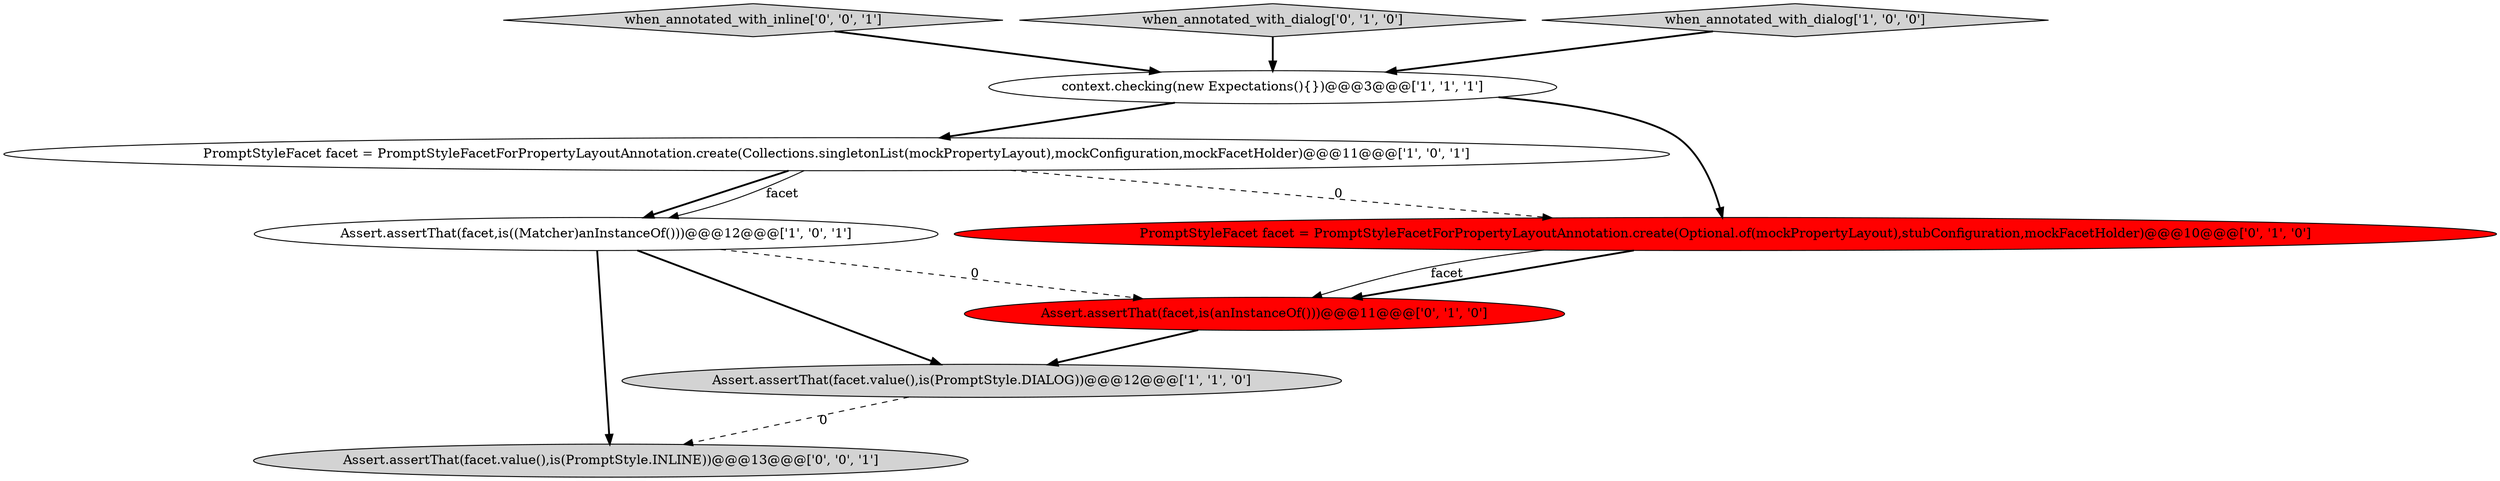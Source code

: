 digraph {
9 [style = filled, label = "Assert.assertThat(facet.value(),is(PromptStyle.INLINE))@@@13@@@['0', '0', '1']", fillcolor = lightgray, shape = ellipse image = "AAA0AAABBB3BBB"];
7 [style = filled, label = "Assert.assertThat(facet,is(anInstanceOf()))@@@11@@@['0', '1', '0']", fillcolor = red, shape = ellipse image = "AAA1AAABBB2BBB"];
8 [style = filled, label = "when_annotated_with_inline['0', '0', '1']", fillcolor = lightgray, shape = diamond image = "AAA0AAABBB3BBB"];
1 [style = filled, label = "PromptStyleFacet facet = PromptStyleFacetForPropertyLayoutAnnotation.create(Collections.singletonList(mockPropertyLayout),mockConfiguration,mockFacetHolder)@@@11@@@['1', '0', '1']", fillcolor = white, shape = ellipse image = "AAA0AAABBB1BBB"];
0 [style = filled, label = "Assert.assertThat(facet.value(),is(PromptStyle.DIALOG))@@@12@@@['1', '1', '0']", fillcolor = lightgray, shape = ellipse image = "AAA0AAABBB1BBB"];
5 [style = filled, label = "when_annotated_with_dialog['0', '1', '0']", fillcolor = lightgray, shape = diamond image = "AAA0AAABBB2BBB"];
6 [style = filled, label = "PromptStyleFacet facet = PromptStyleFacetForPropertyLayoutAnnotation.create(Optional.of(mockPropertyLayout),stubConfiguration,mockFacetHolder)@@@10@@@['0', '1', '0']", fillcolor = red, shape = ellipse image = "AAA1AAABBB2BBB"];
4 [style = filled, label = "when_annotated_with_dialog['1', '0', '0']", fillcolor = lightgray, shape = diamond image = "AAA0AAABBB1BBB"];
2 [style = filled, label = "context.checking(new Expectations(){})@@@3@@@['1', '1', '1']", fillcolor = white, shape = ellipse image = "AAA0AAABBB1BBB"];
3 [style = filled, label = "Assert.assertThat(facet,is((Matcher)anInstanceOf()))@@@12@@@['1', '0', '1']", fillcolor = white, shape = ellipse image = "AAA0AAABBB1BBB"];
1->3 [style = bold, label=""];
3->9 [style = bold, label=""];
1->3 [style = solid, label="facet"];
5->2 [style = bold, label=""];
7->0 [style = bold, label=""];
4->2 [style = bold, label=""];
0->9 [style = dashed, label="0"];
6->7 [style = bold, label=""];
8->2 [style = bold, label=""];
3->7 [style = dashed, label="0"];
6->7 [style = solid, label="facet"];
2->6 [style = bold, label=""];
2->1 [style = bold, label=""];
1->6 [style = dashed, label="0"];
3->0 [style = bold, label=""];
}
